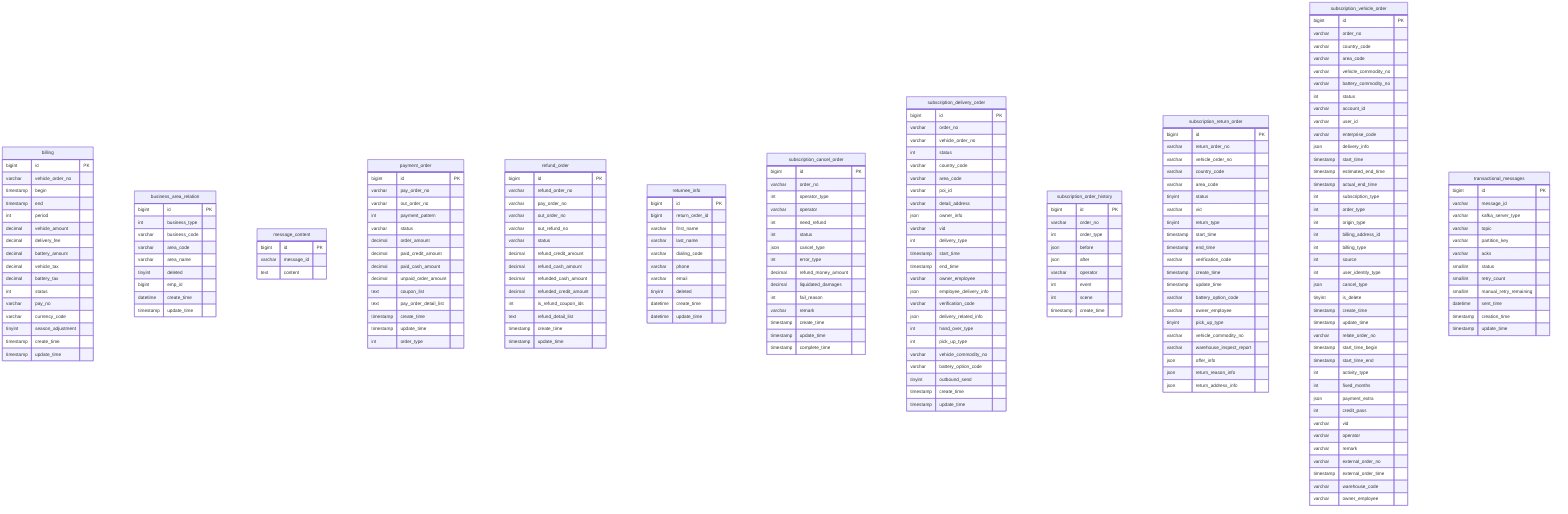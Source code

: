 erDiagram
    billing {
        bigint id PK
        varchar vehicle_order_no 
        timestamp begin 
        timestamp end 
        int period 
        decimal vehicle_amount 
        decimal delivery_fee 
        decimal battery_amount 
        decimal vehicle_tax 
        decimal battery_tax 
        int status 
        varchar pay_no 
        varchar currency_code 
        tinyint season_adjustment 
        timestamp create_time 
        timestamp update_time 
    }

    business_area_relation {
        bigint id PK
        int business_type 
        varchar business_code 
        varchar area_code 
        varchar area_name 
        tinyint deleted 
        bigint emp_id 
        datetime create_time 
        timestamp update_time 
    }

    message_content {
        bigint id PK
        varchar message_id 
        text content 
    }

    payment_order {
        bigint id PK
        varchar pay_order_no 
        varchar out_order_no 
        int payment_pattern 
        varchar status 
        decimal order_amount 
        decimal paid_credit_amount 
        decimal paid_cash_amount 
        decimal unpaid_order_amount 
        text coupon_list 
        text pay_order_detail_list 
        timestamp create_time 
        timestamp update_time 
        int order_type 
    }

    refund_order {
        bigint id PK
        varchar refund_order_no 
        varchar pay_order_no 
        varchar out_order_no 
        varchar out_refund_no 
        varchar status 
        decimal refund_credit_amount 
        decimal refund_cash_amount 
        decimal refunded_cash_amount 
        decimal refunded_credit_amount 
        int is_refund_coupon_ids 
        text refund_detail_list 
        timestamp create_time 
        timestamp update_time 
    }

    returnee_info {
        bigint id PK
        bigint return_order_id 
        varchar first_name 
        varchar last_name 
        varchar dialing_code 
        varchar phone 
        varchar email 
        tinyint deleted 
        datetime create_time 
        datetime update_time 
    }

    subscription_cancel_order {
        bigint id PK
        varchar order_no 
        int operator_type 
        varchar operator 
        int need_refund 
        int status 
        json cancel_type 
        int error_type 
        decimal refund_money_amount 
        decimal liquidated_damages 
        int fail_reason 
        varchar remark 
        timestamp create_time 
        timestamp update_time 
        timestamp complete_time 
    }

    subscription_delivery_order {
        bigint id PK
        varchar order_no 
        varchar vehicle_order_no 
        int status 
        varchar country_code 
        varchar area_code 
        varchar poi_id 
        varchar detail_address 
        json owner_info 
        varchar vid 
        int delivery_type 
        timestamp start_time 
        timestamp end_time 
        varchar owner_employee 
        json employee_delivery_info 
        varchar verification_code 
        json delivery_related_info 
        int hand_over_type 
        int pick_up_type 
        varchar vehicle_commodity_no 
        varchar battery_option_code 
        tinyint outbound_send 
        timestamp create_time 
        timestamp update_time 
    }

    subscription_order_history {
        bigint id PK
        varchar order_no 
        int order_type 
        json before 
        json after 
        varchar operator 
        int event 
        int scene 
        timestamp create_time 
    }

    subscription_return_order {
        bigint id PK
        varchar return_order_no 
        varchar vehicle_order_no 
        varchar country_code 
        varchar area_code 
        tinyint status 
        varchar vid 
        tinyint return_type 
        timestamp start_time 
        timestamp end_time 
        varchar verification_code 
        timestamp create_time 
        timestamp update_time 
        varchar battery_option_code 
        varchar owner_employee 
        tinyint pick_up_type 
        varchar vehicle_commodity_no 
        varchar warehouse_inspect_report 
        json offer_info 
        json return_reason_info 
        json return_address_info 
    }

    subscription_vehicle_order {
        bigint id PK
        varchar order_no 
        varchar country_code 
        varchar area_code 
        varchar vehicle_commodity_no 
        varchar battery_commodity_no 
        int status 
        varchar account_id 
        varchar user_id 
        varchar enterprise_code 
        json delivery_info 
        timestamp start_time 
        timestamp estimated_end_time 
        timestamp actual_end_time 
        int subscription_type 
        int order_type 
        int origin_type 
        int billing_address_id 
        int billing_type 
        int source 
        int user_identity_type 
        json cancel_type 
        tinyint is_delete 
        timestamp create_time 
        timestamp update_time 
        varchar relate_order_no 
        timestamp start_time_begin 
        timestamp start_time_end 
        int activity_type 
        int fixed_months 
        json payment_extra 
        int credit_pass 
        varchar vid 
        varchar operator 
        varchar remark 
        varchar external_order_no 
        timestamp external_order_time 
        varchar warehouse_code 
        varchar owner_employee 
    }

    transactional_messages {
        bigint id PK
        varchar message_id 
        varchar kafka_server_type 
        varchar topic 
        varchar partition_key 
        varchar acks 
        smallint status 
        smallint retry_count 
        smallint manual_retry_remaining 
        datetime sent_time 
        timestamp creation_time 
        timestamp update_time 
    }